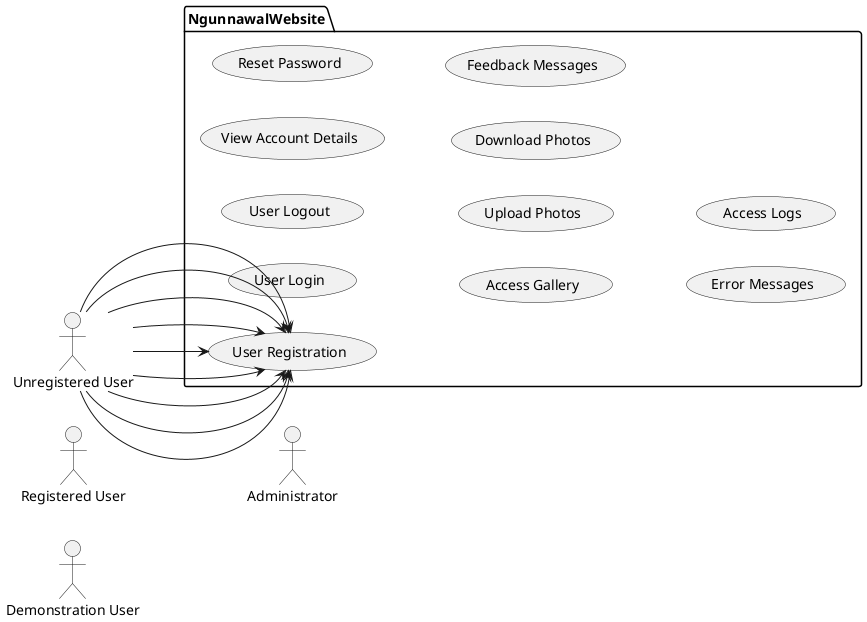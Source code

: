 @startuml NgunnawalWebsite
left to right direction
actor "Unregistered User" as unregistered
actor "Registered User" as registered
actor "Demonstration User" as demo
actor Administrator as admin

' a package is a way to group all of the use cases
' under the website name
package NgunnawalWebsite {
    usecase "User Registration" as UC1
    usecase "User Login" as UC2
    usecase "User Logout" as UC3
    usecase "View Account Details" as UC4
    usecase "Reset Password" as UC5
    usecase "Access Gallery" as UC6
    usecase "Upload Photos" as UC7
    usecase "Download Photos" as UC8
    usecase "Feedback Messages" as UC9
    usecase "Error Messages" as UC10
    usecase "Access Logs" as UC11
}

' this is directing actors to the use case with an arrow,
' using the 'code' names of each elements
unregistered --> UC1
unregistered --> UC1
unregistered --> UC1
unregistered --> UC1
unregistered --> UC1
unregistered --> UC1
unregistered --> UC1
unregistered --> UC1
unregistered --> UC1

@enduml
